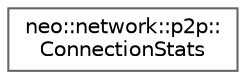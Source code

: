 digraph "Graphical Class Hierarchy"
{
 // LATEX_PDF_SIZE
  bgcolor="transparent";
  edge [fontname=Helvetica,fontsize=10,labelfontname=Helvetica,labelfontsize=10];
  node [fontname=Helvetica,fontsize=10,shape=box,height=0.2,width=0.4];
  rankdir="LR";
  Node0 [id="Node000000",label="neo::network::p2p::\lConnectionStats",height=0.2,width=0.4,color="grey40", fillcolor="white", style="filled",URL="$structneo_1_1network_1_1p2p_1_1_connection_stats.html",tooltip="Connection statistics."];
}
